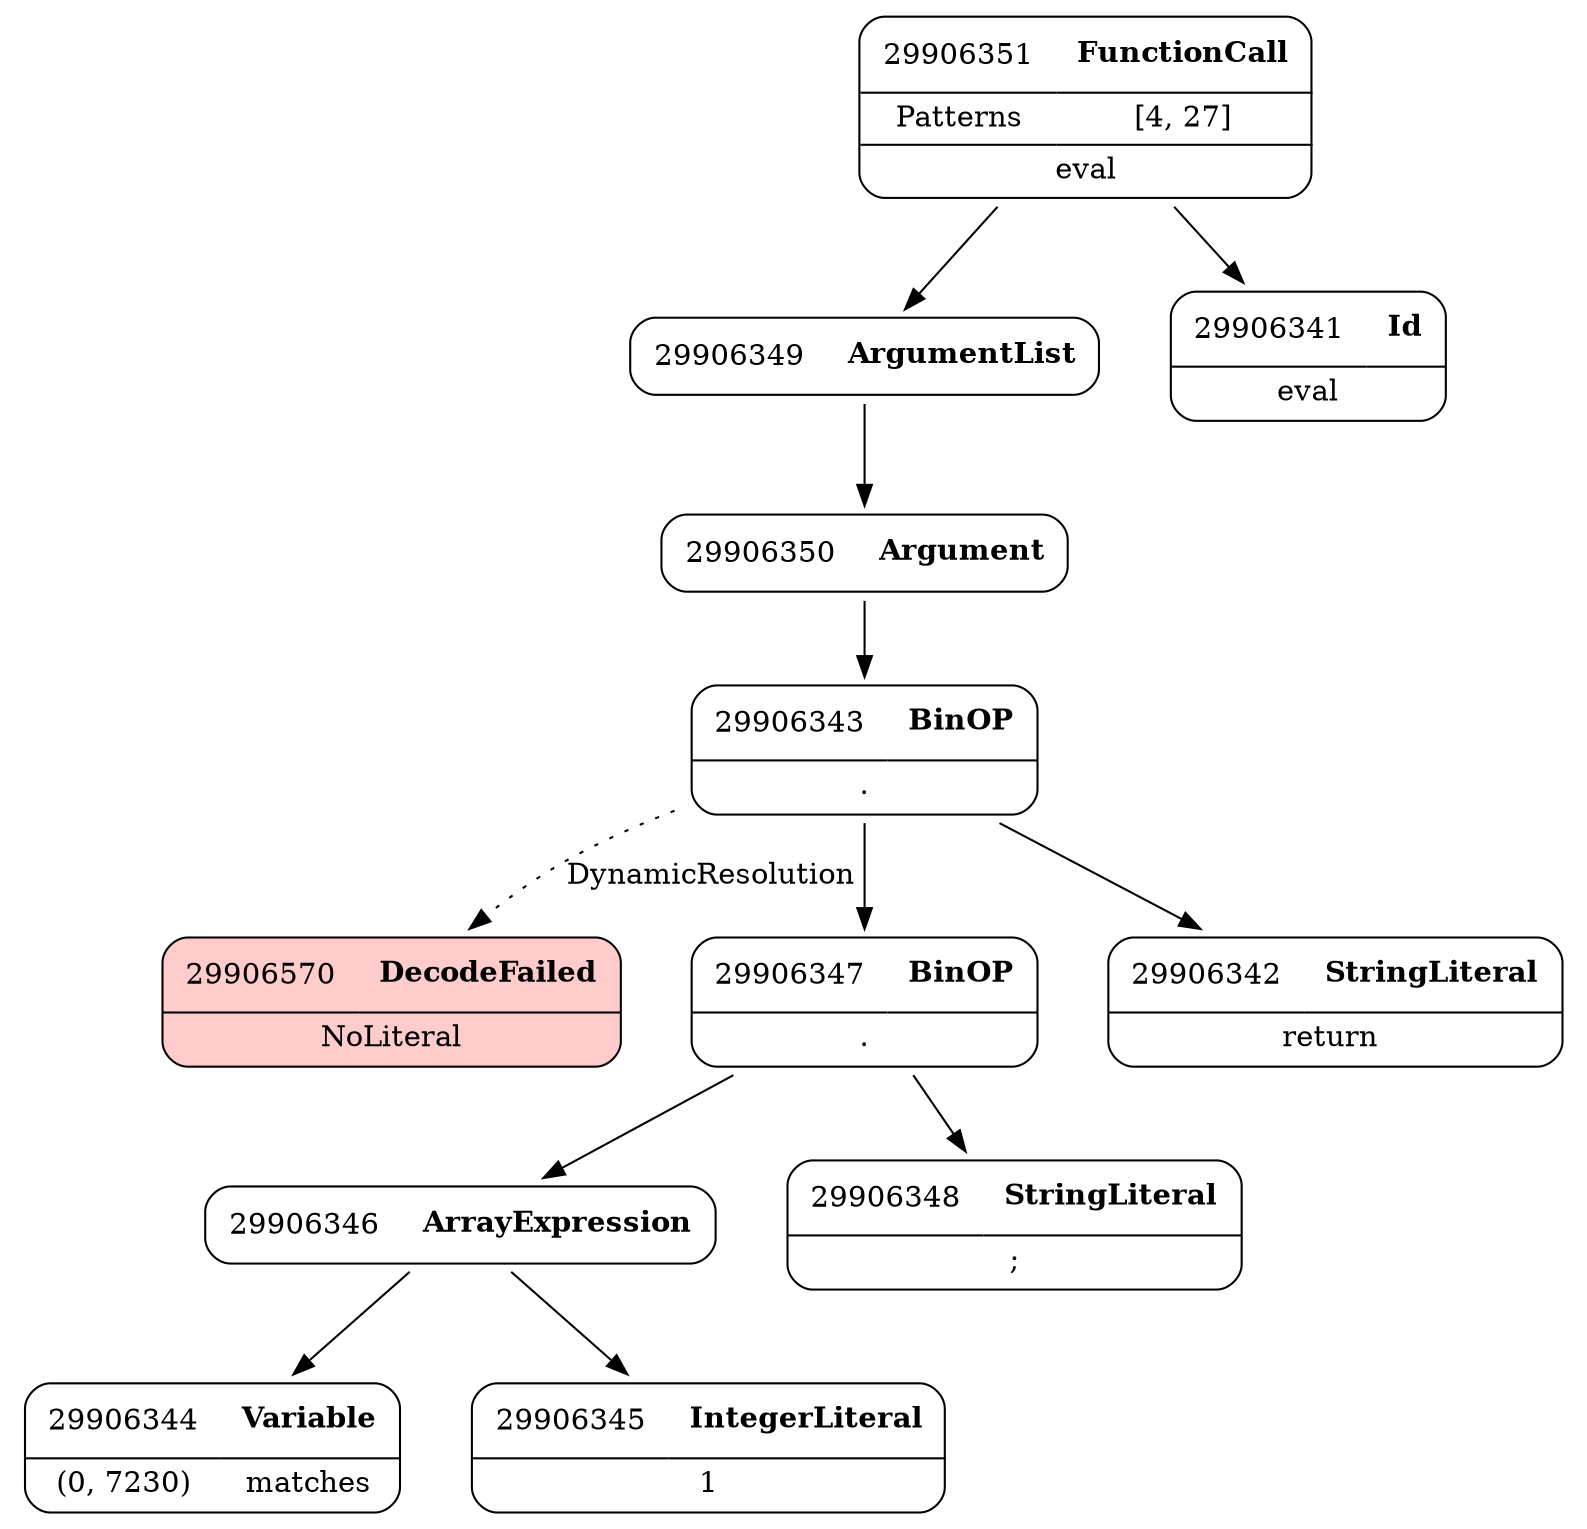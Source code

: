 digraph ast {
node [shape=none];
29906344 [label=<<TABLE border='1' cellspacing='0' cellpadding='10' style='rounded' ><TR><TD border='0'>29906344</TD><TD border='0'><B>Variable</B></TD></TR><HR/><TR><TD border='0' cellpadding='5'>(0, 7230)</TD><TD border='0' cellpadding='5'>matches</TD></TR></TABLE>>];
29906345 [label=<<TABLE border='1' cellspacing='0' cellpadding='10' style='rounded' ><TR><TD border='0'>29906345</TD><TD border='0'><B>IntegerLiteral</B></TD></TR><HR/><TR><TD border='0' cellpadding='5' colspan='2'>1</TD></TR></TABLE>>];
29906346 [label=<<TABLE border='1' cellspacing='0' cellpadding='10' style='rounded' ><TR><TD border='0'>29906346</TD><TD border='0'><B>ArrayExpression</B></TD></TR></TABLE>>];
29906346 -> 29906344 [weight=2];
29906346 -> 29906345 [weight=2];
29906570 [label=<<TABLE border='1' cellspacing='0' cellpadding='10' style='rounded' bgcolor='#FFCCCC' ><TR><TD border='0'>29906570</TD><TD border='0'><B>DecodeFailed</B></TD></TR><HR/><TR><TD border='0' cellpadding='5' colspan='2'>NoLiteral</TD></TR></TABLE>>];
29906347 [label=<<TABLE border='1' cellspacing='0' cellpadding='10' style='rounded' ><TR><TD border='0'>29906347</TD><TD border='0'><B>BinOP</B></TD></TR><HR/><TR><TD border='0' cellpadding='5' colspan='2'>.</TD></TR></TABLE>>];
29906347 -> 29906346 [weight=2];
29906347 -> 29906348 [weight=2];
29906348 [label=<<TABLE border='1' cellspacing='0' cellpadding='10' style='rounded' ><TR><TD border='0'>29906348</TD><TD border='0'><B>StringLiteral</B></TD></TR><HR/><TR><TD border='0' cellpadding='5' colspan='2'>;</TD></TR></TABLE>>];
29906349 [label=<<TABLE border='1' cellspacing='0' cellpadding='10' style='rounded' ><TR><TD border='0'>29906349</TD><TD border='0'><B>ArgumentList</B></TD></TR></TABLE>>];
29906349 -> 29906350 [weight=2];
29906350 [label=<<TABLE border='1' cellspacing='0' cellpadding='10' style='rounded' ><TR><TD border='0'>29906350</TD><TD border='0'><B>Argument</B></TD></TR></TABLE>>];
29906350 -> 29906343 [weight=2];
29906351 [label=<<TABLE border='1' cellspacing='0' cellpadding='10' style='rounded' ><TR><TD border='0'>29906351</TD><TD border='0'><B>FunctionCall</B></TD></TR><HR/><TR><TD border='0' cellpadding='5'>Patterns</TD><TD border='0' cellpadding='5'>[4, 27]</TD></TR><HR/><TR><TD border='0' cellpadding='5' colspan='2'>eval</TD></TR></TABLE>>];
29906351 -> 29906341 [weight=2];
29906351 -> 29906349 [weight=2];
29906341 [label=<<TABLE border='1' cellspacing='0' cellpadding='10' style='rounded' ><TR><TD border='0'>29906341</TD><TD border='0'><B>Id</B></TD></TR><HR/><TR><TD border='0' cellpadding='5' colspan='2'>eval</TD></TR></TABLE>>];
29906342 [label=<<TABLE border='1' cellspacing='0' cellpadding='10' style='rounded' ><TR><TD border='0'>29906342</TD><TD border='0'><B>StringLiteral</B></TD></TR><HR/><TR><TD border='0' cellpadding='5' colspan='2'>return </TD></TR></TABLE>>];
29906343 [label=<<TABLE border='1' cellspacing='0' cellpadding='10' style='rounded' ><TR><TD border='0'>29906343</TD><TD border='0'><B>BinOP</B></TD></TR><HR/><TR><TD border='0' cellpadding='5' colspan='2'>.</TD></TR></TABLE>>];
29906343 -> 29906342 [weight=2];
29906343 -> 29906347 [weight=2];
29906343 -> 29906570 [style=dotted,label=DynamicResolution];
}
